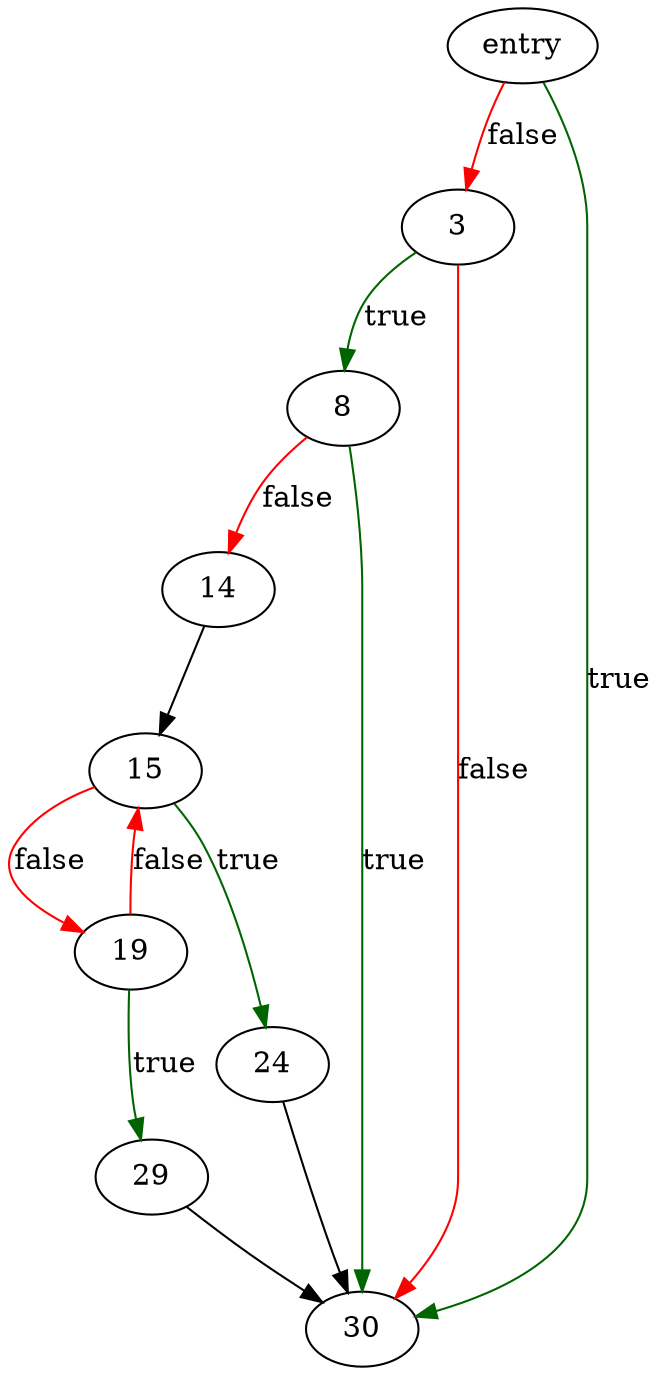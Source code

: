 digraph "freea" {
	// Node definitions.
	1 [label=entry];
	3;
	8;
	14;
	15;
	19;
	24;
	29;
	30;

	// Edge definitions.
	1 -> 3 [
		color=red
		label=false
	];
	1 -> 30 [
		color=darkgreen
		label=true
	];
	3 -> 8 [
		color=darkgreen
		label=true
	];
	3 -> 30 [
		color=red
		label=false
	];
	8 -> 14 [
		color=red
		label=false
	];
	8 -> 30 [
		color=darkgreen
		label=true
	];
	14 -> 15;
	15 -> 19 [
		color=red
		label=false
	];
	15 -> 24 [
		color=darkgreen
		label=true
	];
	19 -> 15 [
		color=red
		label=false
	];
	19 -> 29 [
		color=darkgreen
		label=true
	];
	24 -> 30;
	29 -> 30;
}